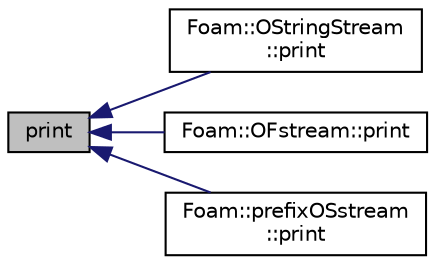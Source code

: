 digraph "print"
{
  bgcolor="transparent";
  edge [fontname="Helvetica",fontsize="10",labelfontname="Helvetica",labelfontsize="10"];
  node [fontname="Helvetica",fontsize="10",shape=record];
  rankdir="LR";
  Node1 [label="print",height=0.2,width=0.4,color="black", fillcolor="grey75", style="filled", fontcolor="black"];
  Node1 -> Node2 [dir="back",color="midnightblue",fontsize="10",style="solid",fontname="Helvetica"];
  Node2 [label="Foam::OStringStream\l::print",height=0.2,width=0.4,color="black",URL="$a01726.html#a396408e517abe1f8cae9d2844a18ad1e",tooltip="Print description to Ostream. "];
  Node1 -> Node3 [dir="back",color="midnightblue",fontsize="10",style="solid",fontname="Helvetica"];
  Node3 [label="Foam::OFstream::print",height=0.2,width=0.4,color="black",URL="$a01692.html#a396408e517abe1f8cae9d2844a18ad1e",tooltip="Print description of IOstream to Ostream. "];
  Node1 -> Node4 [dir="back",color="midnightblue",fontsize="10",style="solid",fontname="Helvetica"];
  Node4 [label="Foam::prefixOSstream\l::print",height=0.2,width=0.4,color="black",URL="$a01941.html#a396408e517abe1f8cae9d2844a18ad1e",tooltip="Print description of IOstream to Ostream. "];
}
